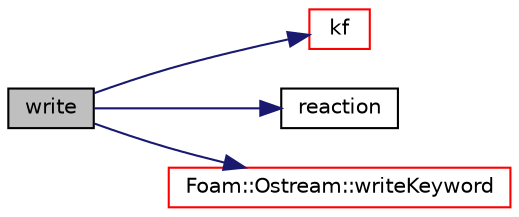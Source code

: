 digraph "write"
{
  bgcolor="transparent";
  edge [fontname="Helvetica",fontsize="10",labelfontname="Helvetica",labelfontsize="10"];
  node [fontname="Helvetica",fontsize="10",shape=record];
  rankdir="LR";
  Node1 [label="write",height=0.2,width=0.4,color="black", fillcolor="grey75", style="filled", fontcolor="black"];
  Node1 -> Node2 [color="midnightblue",fontsize="10",style="solid",fontname="Helvetica"];
  Node2 [label="kf",height=0.2,width=0.4,color="red",URL="$a02141.html#a1868c6c4eb5865df2569eedbdb9ed32d",tooltip="Forward rate constant. "];
  Node1 -> Node3 [color="midnightblue",fontsize="10",style="solid",fontname="Helvetica"];
  Node3 [label="reaction",height=0.2,width=0.4,color="black",URL="$a04542.html#a31e20dded3aa39de922899a34687efcc"];
  Node1 -> Node4 [color="midnightblue",fontsize="10",style="solid",fontname="Helvetica"];
  Node4 [label="Foam::Ostream::writeKeyword",height=0.2,width=0.4,color="red",URL="$a01774.html#a3c58b2bb9174ea3c4a5fa58095d1290e",tooltip="Write the keyword followed by an appropriate indentation. "];
}
